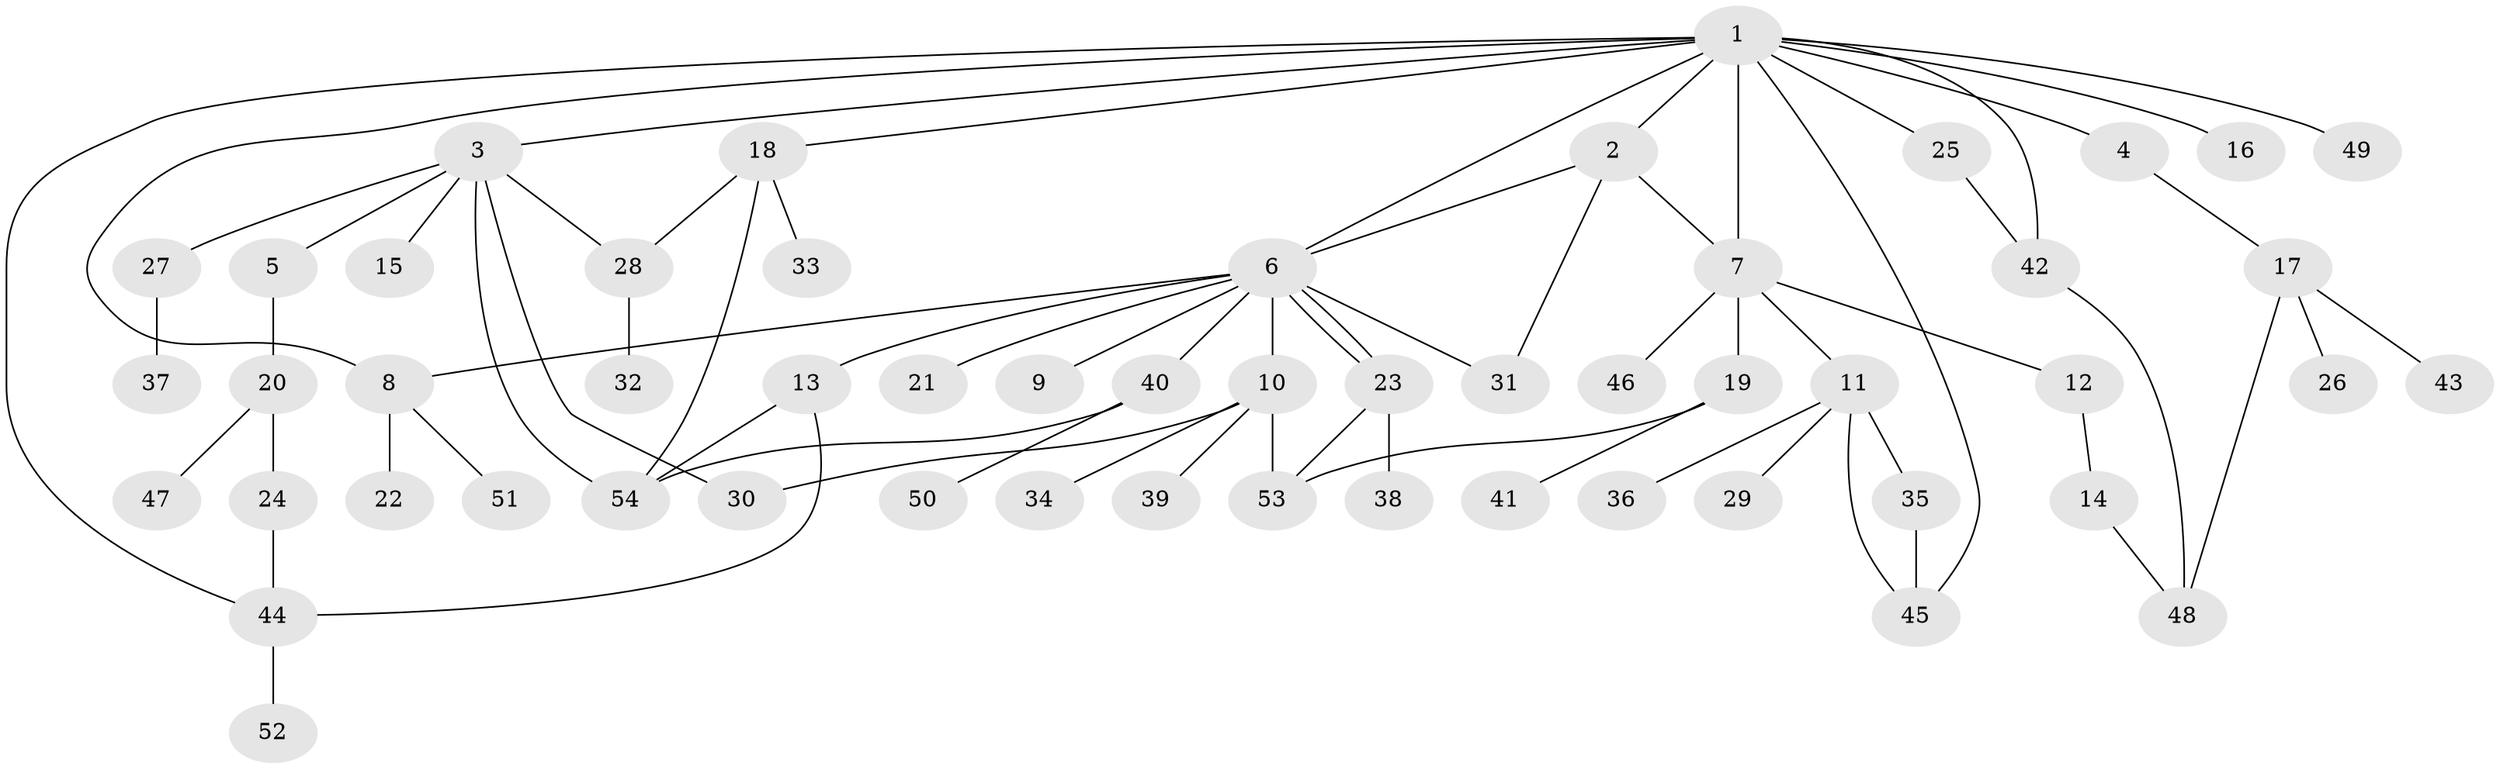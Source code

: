 // Generated by graph-tools (version 1.1) at 2025/25/03/09/25 03:25:57]
// undirected, 54 vertices, 72 edges
graph export_dot {
graph [start="1"]
  node [color=gray90,style=filled];
  1;
  2;
  3;
  4;
  5;
  6;
  7;
  8;
  9;
  10;
  11;
  12;
  13;
  14;
  15;
  16;
  17;
  18;
  19;
  20;
  21;
  22;
  23;
  24;
  25;
  26;
  27;
  28;
  29;
  30;
  31;
  32;
  33;
  34;
  35;
  36;
  37;
  38;
  39;
  40;
  41;
  42;
  43;
  44;
  45;
  46;
  47;
  48;
  49;
  50;
  51;
  52;
  53;
  54;
  1 -- 2;
  1 -- 3;
  1 -- 4;
  1 -- 6;
  1 -- 7;
  1 -- 8;
  1 -- 16;
  1 -- 18;
  1 -- 25;
  1 -- 42;
  1 -- 44;
  1 -- 45;
  1 -- 49;
  2 -- 6;
  2 -- 7;
  2 -- 31;
  3 -- 5;
  3 -- 15;
  3 -- 27;
  3 -- 28;
  3 -- 30;
  3 -- 54;
  4 -- 17;
  5 -- 20;
  6 -- 8;
  6 -- 9;
  6 -- 10;
  6 -- 13;
  6 -- 21;
  6 -- 23;
  6 -- 23;
  6 -- 31;
  6 -- 40;
  7 -- 11;
  7 -- 12;
  7 -- 19;
  7 -- 46;
  8 -- 22;
  8 -- 51;
  10 -- 30;
  10 -- 34;
  10 -- 39;
  10 -- 53;
  11 -- 29;
  11 -- 35;
  11 -- 36;
  11 -- 45;
  12 -- 14;
  13 -- 44;
  13 -- 54;
  14 -- 48;
  17 -- 26;
  17 -- 43;
  17 -- 48;
  18 -- 28;
  18 -- 33;
  18 -- 54;
  19 -- 41;
  19 -- 53;
  20 -- 24;
  20 -- 47;
  23 -- 38;
  23 -- 53;
  24 -- 44;
  25 -- 42;
  27 -- 37;
  28 -- 32;
  35 -- 45;
  40 -- 50;
  40 -- 54;
  42 -- 48;
  44 -- 52;
}
